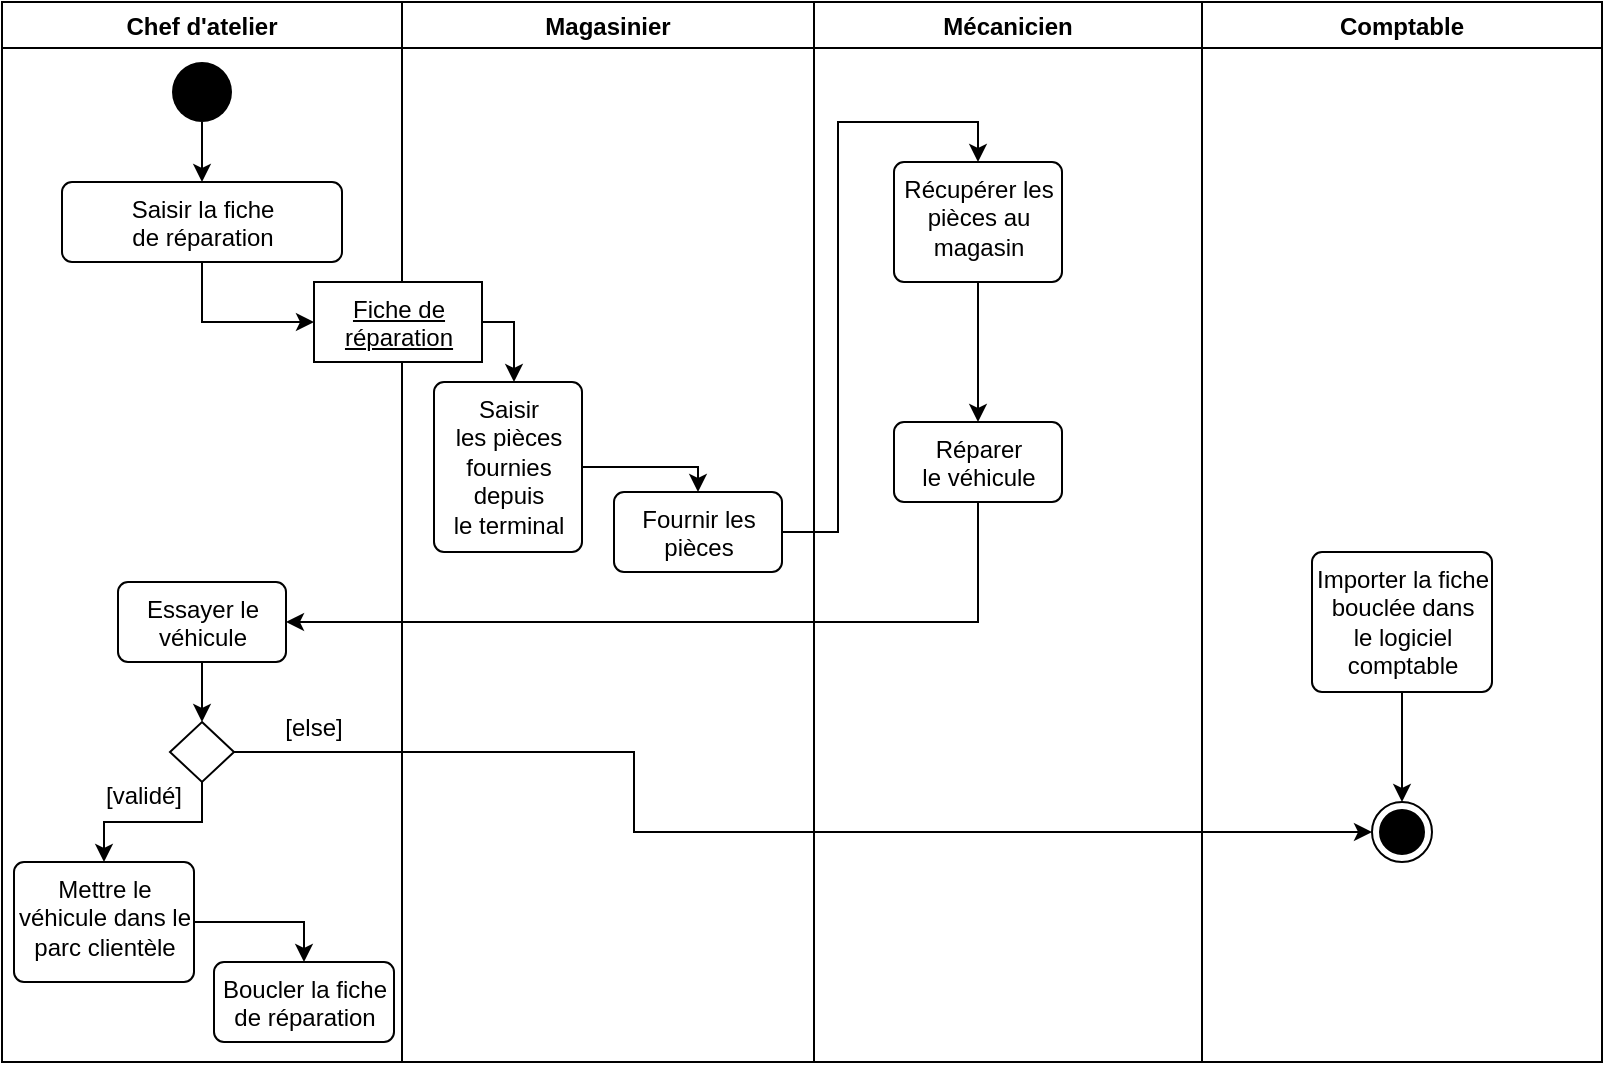 <mxfile version="15.5.7" type="github">
  <diagram id="lDoR8Uwk0FF2YKrWrz3P" name="Page-1">
    <mxGraphModel dx="870" dy="465" grid="1" gridSize="10" guides="1" tooltips="1" connect="1" arrows="1" fold="1" page="1" pageScale="1" pageWidth="827" pageHeight="1169" math="0" shadow="0">
      <root>
        <mxCell id="0" />
        <mxCell id="1" parent="0" />
        <mxCell id="x6pJYcGrNQkofZ2agiK2-5" value="Chef d&#39;atelier" style="swimlane;" parent="1" vertex="1">
          <mxGeometry x="14" y="40" width="200" height="530" as="geometry" />
        </mxCell>
        <mxCell id="x6pJYcGrNQkofZ2agiK2-13" value="" style="edgeStyle=orthogonalEdgeStyle;rounded=0;orthogonalLoop=1;jettySize=auto;html=1;" parent="x6pJYcGrNQkofZ2agiK2-5" source="x6pJYcGrNQkofZ2agiK2-9" target="x6pJYcGrNQkofZ2agiK2-10" edge="1">
          <mxGeometry relative="1" as="geometry" />
        </mxCell>
        <mxCell id="x6pJYcGrNQkofZ2agiK2-9" value="" style="ellipse;fillColor=#000000;strokeColor=none;" parent="x6pJYcGrNQkofZ2agiK2-5" vertex="1">
          <mxGeometry x="85" y="30" width="30" height="30" as="geometry" />
        </mxCell>
        <mxCell id="x6pJYcGrNQkofZ2agiK2-10" value="Saisir la fiche &lt;br&gt;de réparation" style="html=1;align=center;verticalAlign=top;rounded=1;absoluteArcSize=1;arcSize=10;dashed=0;" parent="x6pJYcGrNQkofZ2agiK2-5" vertex="1">
          <mxGeometry x="30" y="90" width="140" height="40" as="geometry" />
        </mxCell>
        <mxCell id="cijkb6Wk9oCFtrYYesEv-3" style="edgeStyle=orthogonalEdgeStyle;rounded=0;orthogonalLoop=1;jettySize=auto;html=1;entryX=0.5;entryY=0;entryDx=0;entryDy=0;" edge="1" parent="x6pJYcGrNQkofZ2agiK2-5" source="x6pJYcGrNQkofZ2agiK2-19" target="cijkb6Wk9oCFtrYYesEv-2">
          <mxGeometry relative="1" as="geometry" />
        </mxCell>
        <mxCell id="x6pJYcGrNQkofZ2agiK2-19" value="Essayer le&lt;br&gt; véhicule" style="html=1;align=center;verticalAlign=top;rounded=1;absoluteArcSize=1;arcSize=10;dashed=0;" parent="x6pJYcGrNQkofZ2agiK2-5" vertex="1">
          <mxGeometry x="58" y="290" width="84" height="40" as="geometry" />
        </mxCell>
        <mxCell id="x6pJYcGrNQkofZ2agiK2-33" style="edgeStyle=orthogonalEdgeStyle;rounded=0;orthogonalLoop=1;jettySize=auto;html=1;entryX=0.5;entryY=0;entryDx=0;entryDy=0;" parent="x6pJYcGrNQkofZ2agiK2-5" source="x6pJYcGrNQkofZ2agiK2-20" target="x6pJYcGrNQkofZ2agiK2-23" edge="1">
          <mxGeometry relative="1" as="geometry" />
        </mxCell>
        <mxCell id="x6pJYcGrNQkofZ2agiK2-20" value="Mettre le &lt;br&gt;véhicule dans le &lt;br&gt;parc clientèle" style="html=1;align=center;verticalAlign=top;rounded=1;absoluteArcSize=1;arcSize=10;dashed=0;" parent="x6pJYcGrNQkofZ2agiK2-5" vertex="1">
          <mxGeometry x="6" y="430" width="90" height="60" as="geometry" />
        </mxCell>
        <mxCell id="x6pJYcGrNQkofZ2agiK2-23" value="Boucler la fiche&lt;br&gt;de réparation" style="html=1;align=center;verticalAlign=top;rounded=1;absoluteArcSize=1;arcSize=10;dashed=0;" parent="x6pJYcGrNQkofZ2agiK2-5" vertex="1">
          <mxGeometry x="106" y="480" width="90" height="40" as="geometry" />
        </mxCell>
        <mxCell id="cijkb6Wk9oCFtrYYesEv-4" style="edgeStyle=orthogonalEdgeStyle;rounded=0;orthogonalLoop=1;jettySize=auto;html=1;entryX=0.5;entryY=0;entryDx=0;entryDy=0;" edge="1" parent="x6pJYcGrNQkofZ2agiK2-5" source="cijkb6Wk9oCFtrYYesEv-2" target="x6pJYcGrNQkofZ2agiK2-20">
          <mxGeometry relative="1" as="geometry" />
        </mxCell>
        <mxCell id="cijkb6Wk9oCFtrYYesEv-2" value="" style="rhombus;whiteSpace=wrap;html=1;" vertex="1" parent="x6pJYcGrNQkofZ2agiK2-5">
          <mxGeometry x="84" y="360" width="32" height="30" as="geometry" />
        </mxCell>
        <mxCell id="cijkb6Wk9oCFtrYYesEv-6" value="[else]" style="text;html=1;strokeColor=none;fillColor=none;align=center;verticalAlign=middle;whiteSpace=wrap;rounded=0;" vertex="1" parent="x6pJYcGrNQkofZ2agiK2-5">
          <mxGeometry x="126" y="348" width="60" height="30" as="geometry" />
        </mxCell>
        <mxCell id="cijkb6Wk9oCFtrYYesEv-7" value="[validé]" style="text;html=1;strokeColor=none;fillColor=none;align=center;verticalAlign=middle;whiteSpace=wrap;rounded=0;" vertex="1" parent="x6pJYcGrNQkofZ2agiK2-5">
          <mxGeometry x="41" y="382" width="60" height="30" as="geometry" />
        </mxCell>
        <mxCell id="x6pJYcGrNQkofZ2agiK2-6" value="Magasinier" style="swimlane;" parent="1" vertex="1">
          <mxGeometry x="214" y="40" width="206" height="530" as="geometry" />
        </mxCell>
        <mxCell id="x6pJYcGrNQkofZ2agiK2-11" value="Fournir les&lt;br&gt;pièces" style="html=1;align=center;verticalAlign=top;rounded=1;absoluteArcSize=1;arcSize=10;dashed=0;" parent="x6pJYcGrNQkofZ2agiK2-6" vertex="1">
          <mxGeometry x="106" y="245" width="84" height="40" as="geometry" />
        </mxCell>
        <mxCell id="x6pJYcGrNQkofZ2agiK2-26" style="edgeStyle=orthogonalEdgeStyle;rounded=0;orthogonalLoop=1;jettySize=auto;html=1;entryX=0.5;entryY=0;entryDx=0;entryDy=0;" parent="x6pJYcGrNQkofZ2agiK2-6" source="x6pJYcGrNQkofZ2agiK2-12" target="x6pJYcGrNQkofZ2agiK2-11" edge="1">
          <mxGeometry relative="1" as="geometry">
            <Array as="points">
              <mxPoint x="148" y="233" />
            </Array>
          </mxGeometry>
        </mxCell>
        <mxCell id="x6pJYcGrNQkofZ2agiK2-12" value="Saisir&lt;br&gt;les pièces&lt;br&gt;fournies&lt;br&gt;depuis&lt;br&gt;le terminal" style="html=1;align=center;verticalAlign=top;rounded=1;absoluteArcSize=1;arcSize=10;dashed=0;" parent="x6pJYcGrNQkofZ2agiK2-6" vertex="1">
          <mxGeometry x="16" y="190" width="74" height="85" as="geometry" />
        </mxCell>
        <mxCell id="x6pJYcGrNQkofZ2agiK2-25" style="edgeStyle=orthogonalEdgeStyle;rounded=0;orthogonalLoop=1;jettySize=auto;html=1;" parent="x6pJYcGrNQkofZ2agiK2-6" source="x6pJYcGrNQkofZ2agiK2-17" edge="1">
          <mxGeometry relative="1" as="geometry">
            <mxPoint x="56" y="190" as="targetPoint" />
            <Array as="points">
              <mxPoint x="56" y="160" />
            </Array>
          </mxGeometry>
        </mxCell>
        <mxCell id="x6pJYcGrNQkofZ2agiK2-17" value="Fiche de &lt;br&gt;réparation" style="html=1;align=center;verticalAlign=top;rounded=0;absoluteArcSize=1;arcSize=10;dashed=0;fontStyle=4" parent="x6pJYcGrNQkofZ2agiK2-6" vertex="1">
          <mxGeometry x="-44" y="140" width="84" height="40" as="geometry" />
        </mxCell>
        <mxCell id="x6pJYcGrNQkofZ2agiK2-7" value="Mécanicien" style="swimlane;" parent="1" vertex="1">
          <mxGeometry x="420" y="40" width="194" height="530" as="geometry" />
        </mxCell>
        <mxCell id="x6pJYcGrNQkofZ2agiK2-29" style="edgeStyle=orthogonalEdgeStyle;rounded=0;orthogonalLoop=1;jettySize=auto;html=1;entryX=0.5;entryY=0;entryDx=0;entryDy=0;" parent="x6pJYcGrNQkofZ2agiK2-7" source="x6pJYcGrNQkofZ2agiK2-16" target="x6pJYcGrNQkofZ2agiK2-18" edge="1">
          <mxGeometry relative="1" as="geometry" />
        </mxCell>
        <mxCell id="x6pJYcGrNQkofZ2agiK2-16" value="Récupérer les&lt;br&gt;pièces au&lt;br&gt;magasin" style="html=1;align=center;verticalAlign=top;rounded=1;absoluteArcSize=1;arcSize=10;dashed=0;" parent="x6pJYcGrNQkofZ2agiK2-7" vertex="1">
          <mxGeometry x="40" y="80" width="84" height="60" as="geometry" />
        </mxCell>
        <mxCell id="x6pJYcGrNQkofZ2agiK2-18" value="Réparer &lt;br&gt;le véhicule" style="html=1;align=center;verticalAlign=top;rounded=1;absoluteArcSize=1;arcSize=10;dashed=0;" parent="x6pJYcGrNQkofZ2agiK2-7" vertex="1">
          <mxGeometry x="40" y="210" width="84" height="40" as="geometry" />
        </mxCell>
        <mxCell id="x6pJYcGrNQkofZ2agiK2-8" value="Comptable" style="swimlane;" parent="1" vertex="1">
          <mxGeometry x="614" y="40" width="200" height="530" as="geometry" />
        </mxCell>
        <mxCell id="x6pJYcGrNQkofZ2agiK2-32" style="edgeStyle=orthogonalEdgeStyle;rounded=0;orthogonalLoop=1;jettySize=auto;html=1;entryX=0.5;entryY=0;entryDx=0;entryDy=0;" parent="x6pJYcGrNQkofZ2agiK2-8" source="x6pJYcGrNQkofZ2agiK2-24" target="x6pJYcGrNQkofZ2agiK2-31" edge="1">
          <mxGeometry relative="1" as="geometry" />
        </mxCell>
        <mxCell id="x6pJYcGrNQkofZ2agiK2-24" value="Importer la fiche&lt;br&gt;bouclée dans&lt;br&gt;le logiciel&lt;br&gt;comptable" style="html=1;align=center;verticalAlign=top;rounded=1;absoluteArcSize=1;arcSize=10;dashed=0;" parent="x6pJYcGrNQkofZ2agiK2-8" vertex="1">
          <mxGeometry x="55" y="275" width="90" height="70" as="geometry" />
        </mxCell>
        <mxCell id="x6pJYcGrNQkofZ2agiK2-31" value="" style="ellipse;html=1;shape=endState;fillColor=#000000;strokeColor=#000000;rounded=0;" parent="x6pJYcGrNQkofZ2agiK2-8" vertex="1">
          <mxGeometry x="85" y="400" width="30" height="30" as="geometry" />
        </mxCell>
        <mxCell id="x6pJYcGrNQkofZ2agiK2-27" style="edgeStyle=orthogonalEdgeStyle;rounded=0;orthogonalLoop=1;jettySize=auto;html=1;entryX=0;entryY=0.5;entryDx=0;entryDy=0;" parent="1" source="x6pJYcGrNQkofZ2agiK2-10" target="x6pJYcGrNQkofZ2agiK2-17" edge="1">
          <mxGeometry relative="1" as="geometry" />
        </mxCell>
        <mxCell id="x6pJYcGrNQkofZ2agiK2-28" style="edgeStyle=orthogonalEdgeStyle;rounded=0;orthogonalLoop=1;jettySize=auto;html=1;entryX=0.5;entryY=0;entryDx=0;entryDy=0;" parent="1" source="x6pJYcGrNQkofZ2agiK2-11" target="x6pJYcGrNQkofZ2agiK2-16" edge="1">
          <mxGeometry relative="1" as="geometry" />
        </mxCell>
        <mxCell id="x6pJYcGrNQkofZ2agiK2-30" style="edgeStyle=orthogonalEdgeStyle;rounded=0;orthogonalLoop=1;jettySize=auto;html=1;entryX=1;entryY=0.5;entryDx=0;entryDy=0;" parent="1" source="x6pJYcGrNQkofZ2agiK2-18" target="x6pJYcGrNQkofZ2agiK2-19" edge="1">
          <mxGeometry relative="1" as="geometry">
            <Array as="points">
              <mxPoint x="502" y="350" />
            </Array>
          </mxGeometry>
        </mxCell>
        <mxCell id="cijkb6Wk9oCFtrYYesEv-5" style="edgeStyle=orthogonalEdgeStyle;rounded=0;orthogonalLoop=1;jettySize=auto;html=1;entryX=0;entryY=0.5;entryDx=0;entryDy=0;" edge="1" parent="1" source="cijkb6Wk9oCFtrYYesEv-2" target="x6pJYcGrNQkofZ2agiK2-31">
          <mxGeometry relative="1" as="geometry">
            <Array as="points">
              <mxPoint x="330" y="415" />
              <mxPoint x="330" y="455" />
            </Array>
          </mxGeometry>
        </mxCell>
      </root>
    </mxGraphModel>
  </diagram>
</mxfile>
